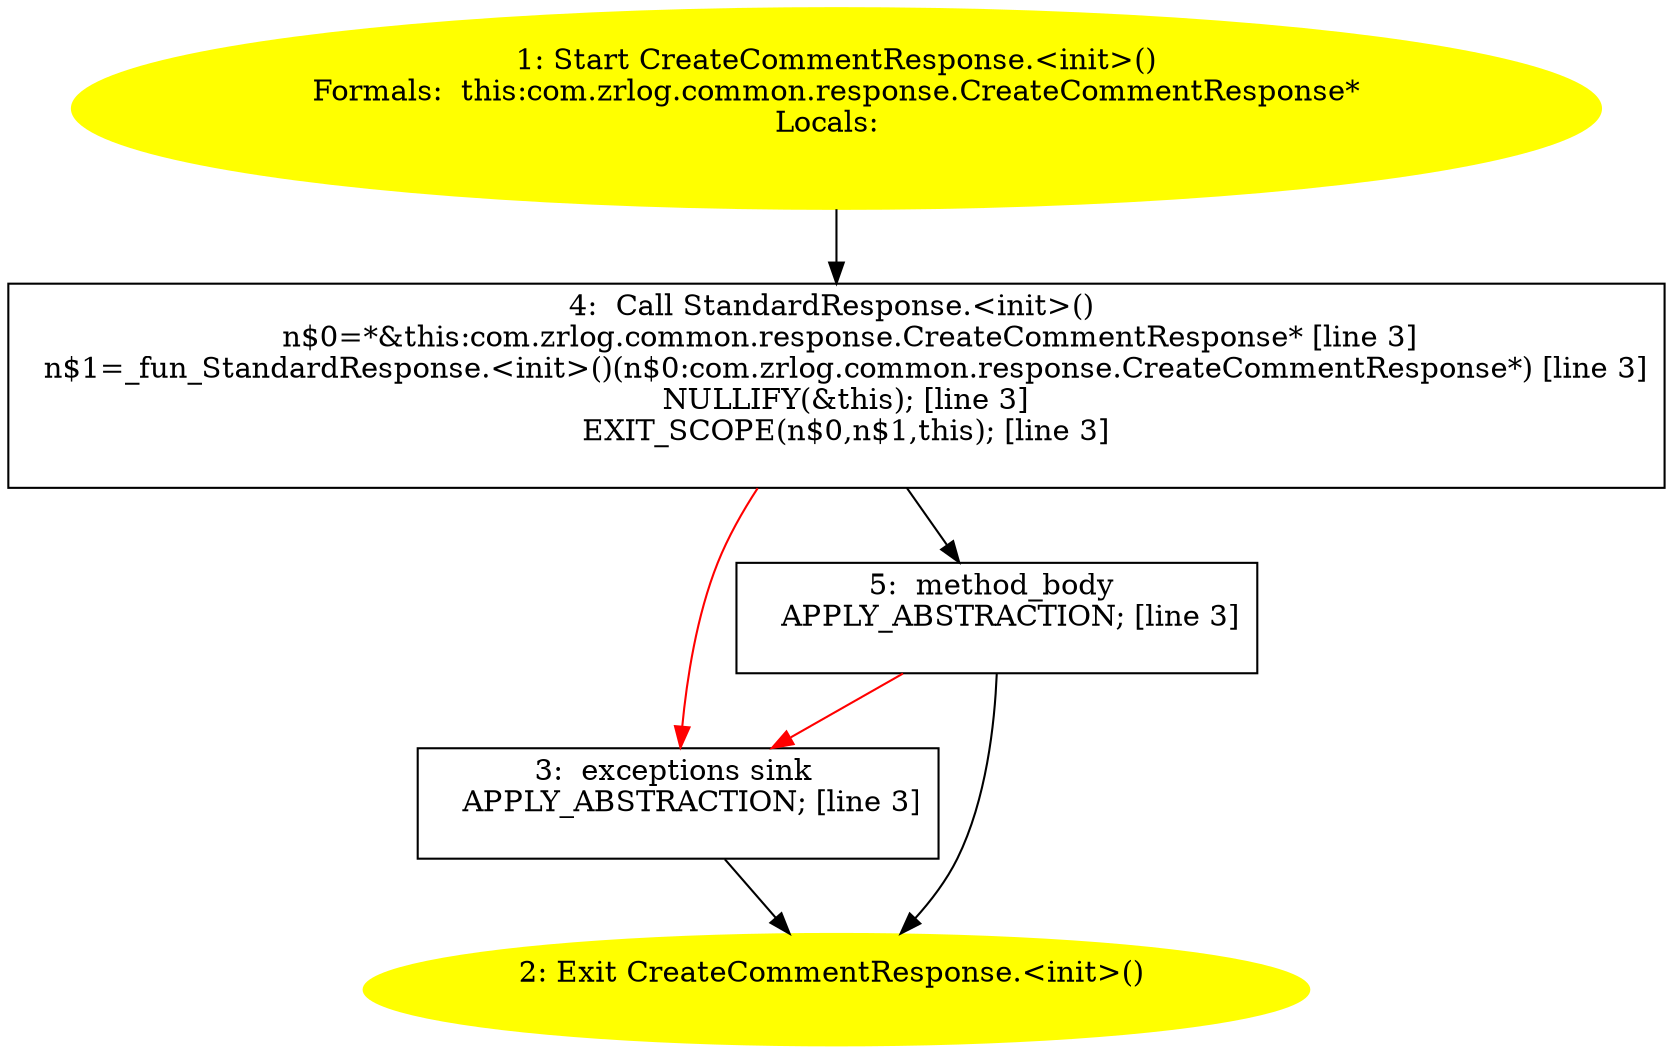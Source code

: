 /* @generated */
digraph cfg {
"com.zrlog.common.response.CreateCommentResponse.<init>().98d8d1357d35d687847a25f3a0549f17_1" [label="1: Start CreateCommentResponse.<init>()\nFormals:  this:com.zrlog.common.response.CreateCommentResponse*\nLocals:  \n  " color=yellow style=filled]
	

	 "com.zrlog.common.response.CreateCommentResponse.<init>().98d8d1357d35d687847a25f3a0549f17_1" -> "com.zrlog.common.response.CreateCommentResponse.<init>().98d8d1357d35d687847a25f3a0549f17_4" ;
"com.zrlog.common.response.CreateCommentResponse.<init>().98d8d1357d35d687847a25f3a0549f17_2" [label="2: Exit CreateCommentResponse.<init>() \n  " color=yellow style=filled]
	

"com.zrlog.common.response.CreateCommentResponse.<init>().98d8d1357d35d687847a25f3a0549f17_3" [label="3:  exceptions sink \n   APPLY_ABSTRACTION; [line 3]\n " shape="box"]
	

	 "com.zrlog.common.response.CreateCommentResponse.<init>().98d8d1357d35d687847a25f3a0549f17_3" -> "com.zrlog.common.response.CreateCommentResponse.<init>().98d8d1357d35d687847a25f3a0549f17_2" ;
"com.zrlog.common.response.CreateCommentResponse.<init>().98d8d1357d35d687847a25f3a0549f17_4" [label="4:  Call StandardResponse.<init>() \n   n$0=*&this:com.zrlog.common.response.CreateCommentResponse* [line 3]\n  n$1=_fun_StandardResponse.<init>()(n$0:com.zrlog.common.response.CreateCommentResponse*) [line 3]\n  NULLIFY(&this); [line 3]\n  EXIT_SCOPE(n$0,n$1,this); [line 3]\n " shape="box"]
	

	 "com.zrlog.common.response.CreateCommentResponse.<init>().98d8d1357d35d687847a25f3a0549f17_4" -> "com.zrlog.common.response.CreateCommentResponse.<init>().98d8d1357d35d687847a25f3a0549f17_5" ;
	 "com.zrlog.common.response.CreateCommentResponse.<init>().98d8d1357d35d687847a25f3a0549f17_4" -> "com.zrlog.common.response.CreateCommentResponse.<init>().98d8d1357d35d687847a25f3a0549f17_3" [color="red" ];
"com.zrlog.common.response.CreateCommentResponse.<init>().98d8d1357d35d687847a25f3a0549f17_5" [label="5:  method_body \n   APPLY_ABSTRACTION; [line 3]\n " shape="box"]
	

	 "com.zrlog.common.response.CreateCommentResponse.<init>().98d8d1357d35d687847a25f3a0549f17_5" -> "com.zrlog.common.response.CreateCommentResponse.<init>().98d8d1357d35d687847a25f3a0549f17_2" ;
	 "com.zrlog.common.response.CreateCommentResponse.<init>().98d8d1357d35d687847a25f3a0549f17_5" -> "com.zrlog.common.response.CreateCommentResponse.<init>().98d8d1357d35d687847a25f3a0549f17_3" [color="red" ];
}
